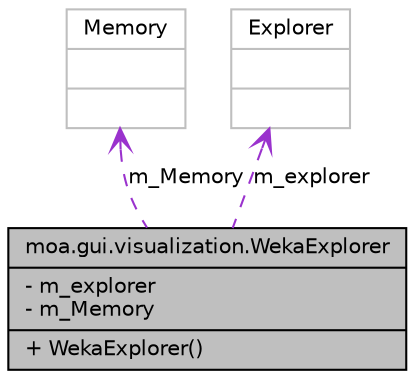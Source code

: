 digraph G
{
  edge [fontname="Helvetica",fontsize="10",labelfontname="Helvetica",labelfontsize="10"];
  node [fontname="Helvetica",fontsize="10",shape=record];
  Node1 [label="{moa.gui.visualization.WekaExplorer\n|- m_explorer\l- m_Memory\l|+ WekaExplorer()\l}",height=0.2,width=0.4,color="black", fillcolor="grey75", style="filled" fontcolor="black"];
  Node2 -> Node1 [dir=back,color="darkorchid3",fontsize="10",style="dashed",label="m_Memory",arrowtail="open",fontname="Helvetica"];
  Node2 [label="{Memory\n||}",height=0.2,width=0.4,color="grey75", fillcolor="white", style="filled"];
  Node3 -> Node1 [dir=back,color="darkorchid3",fontsize="10",style="dashed",label="m_explorer",arrowtail="open",fontname="Helvetica"];
  Node3 [label="{Explorer\n||}",height=0.2,width=0.4,color="grey75", fillcolor="white", style="filled"];
}
